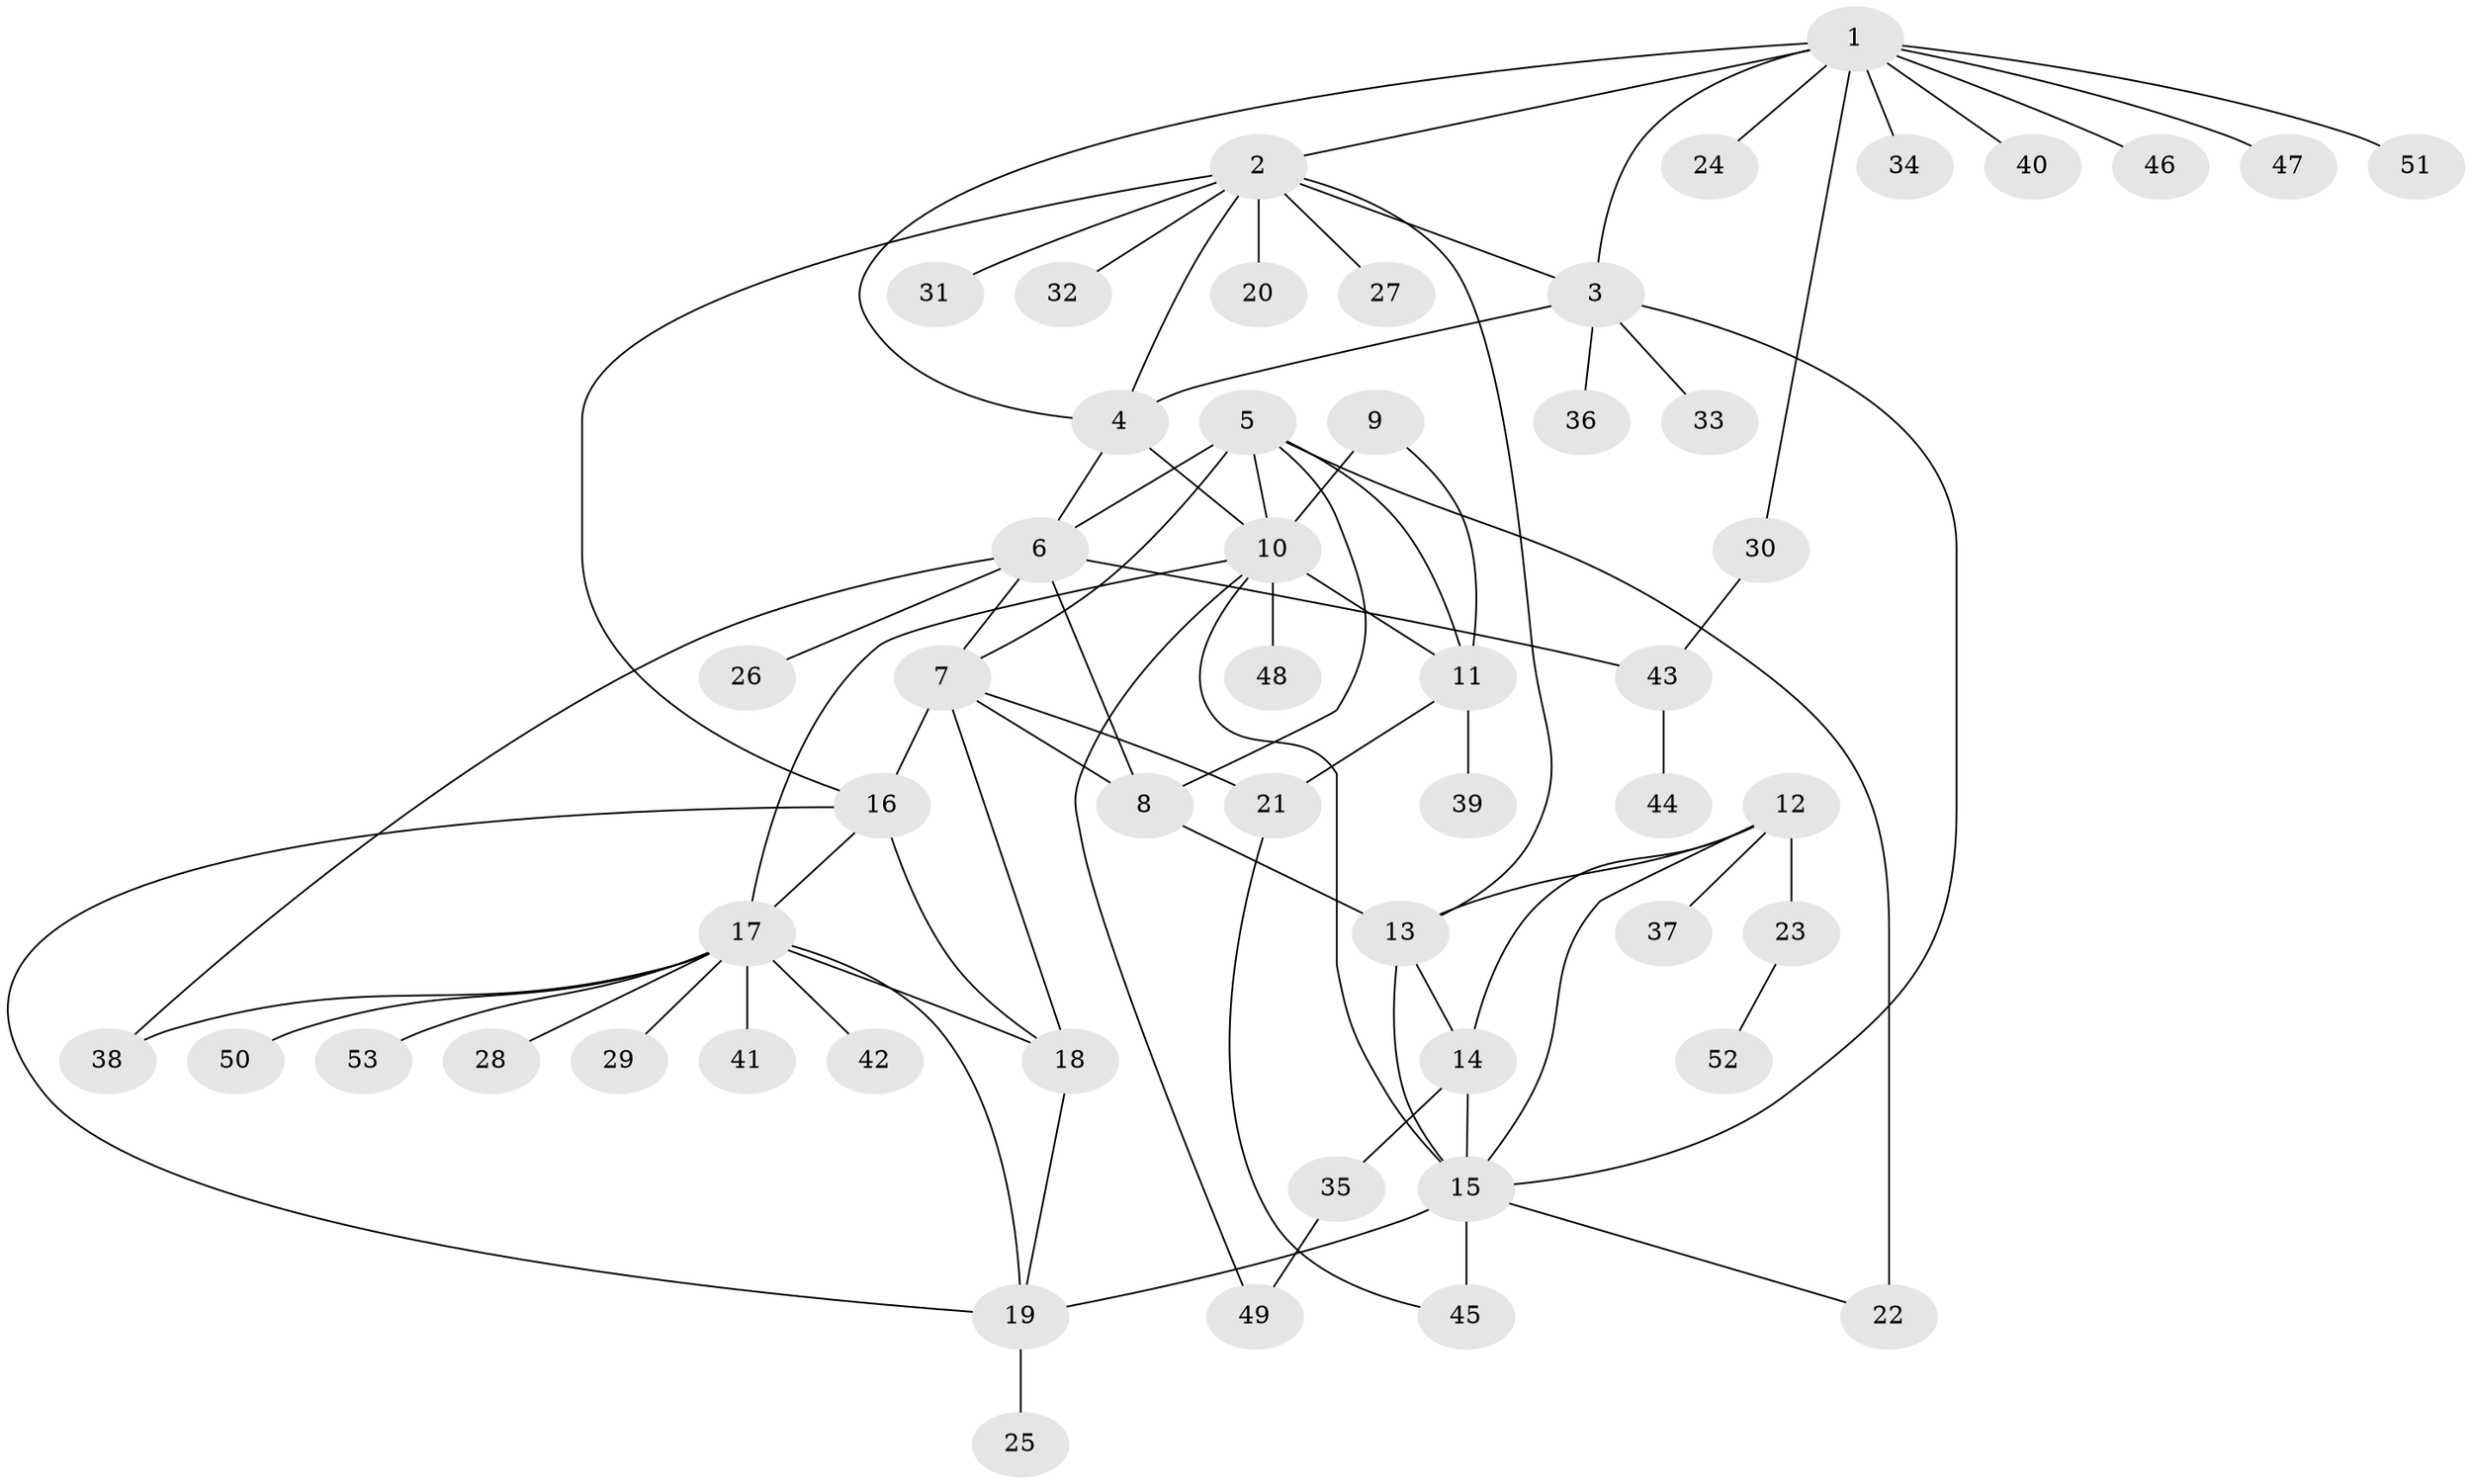 // original degree distribution, {11: 0.011494252873563218, 10: 0.011494252873563218, 7: 0.05747126436781609, 5: 0.04597701149425287, 8: 0.034482758620689655, 4: 0.04597701149425287, 9: 0.011494252873563218, 12: 0.011494252873563218, 6: 0.011494252873563218, 1: 0.5517241379310345, 2: 0.14942528735632185, 3: 0.05747126436781609}
// Generated by graph-tools (version 1.1) at 2025/52/03/04/25 22:52:21]
// undirected, 53 vertices, 80 edges
graph export_dot {
  node [color=gray90,style=filled];
  1;
  2;
  3;
  4;
  5;
  6;
  7;
  8;
  9;
  10;
  11;
  12;
  13;
  14;
  15;
  16;
  17;
  18;
  19;
  20;
  21;
  22;
  23;
  24;
  25;
  26;
  27;
  28;
  29;
  30;
  31;
  32;
  33;
  34;
  35;
  36;
  37;
  38;
  39;
  40;
  41;
  42;
  43;
  44;
  45;
  46;
  47;
  48;
  49;
  50;
  51;
  52;
  53;
  1 -- 2 [weight=1.0];
  1 -- 3 [weight=1.0];
  1 -- 4 [weight=1.0];
  1 -- 24 [weight=1.0];
  1 -- 30 [weight=1.0];
  1 -- 34 [weight=1.0];
  1 -- 40 [weight=1.0];
  1 -- 46 [weight=1.0];
  1 -- 47 [weight=1.0];
  1 -- 51 [weight=1.0];
  2 -- 3 [weight=1.0];
  2 -- 4 [weight=1.0];
  2 -- 13 [weight=1.0];
  2 -- 16 [weight=1.0];
  2 -- 20 [weight=1.0];
  2 -- 27 [weight=1.0];
  2 -- 31 [weight=1.0];
  2 -- 32 [weight=1.0];
  3 -- 4 [weight=1.0];
  3 -- 15 [weight=1.0];
  3 -- 33 [weight=1.0];
  3 -- 36 [weight=1.0];
  4 -- 6 [weight=1.0];
  4 -- 10 [weight=1.0];
  5 -- 6 [weight=1.0];
  5 -- 7 [weight=1.0];
  5 -- 8 [weight=1.0];
  5 -- 10 [weight=1.0];
  5 -- 11 [weight=1.0];
  5 -- 22 [weight=2.0];
  6 -- 7 [weight=1.0];
  6 -- 8 [weight=1.0];
  6 -- 26 [weight=1.0];
  6 -- 38 [weight=1.0];
  6 -- 43 [weight=1.0];
  7 -- 8 [weight=1.0];
  7 -- 16 [weight=1.0];
  7 -- 18 [weight=1.0];
  7 -- 21 [weight=1.0];
  8 -- 13 [weight=3.0];
  9 -- 10 [weight=5.0];
  9 -- 11 [weight=1.0];
  10 -- 11 [weight=2.0];
  10 -- 15 [weight=1.0];
  10 -- 17 [weight=1.0];
  10 -- 48 [weight=1.0];
  10 -- 49 [weight=1.0];
  11 -- 21 [weight=3.0];
  11 -- 39 [weight=1.0];
  12 -- 13 [weight=1.0];
  12 -- 14 [weight=1.0];
  12 -- 15 [weight=1.0];
  12 -- 23 [weight=1.0];
  12 -- 37 [weight=1.0];
  13 -- 14 [weight=1.0];
  13 -- 15 [weight=1.0];
  14 -- 15 [weight=1.0];
  14 -- 35 [weight=1.0];
  15 -- 19 [weight=1.0];
  15 -- 22 [weight=1.0];
  15 -- 45 [weight=1.0];
  16 -- 17 [weight=1.0];
  16 -- 18 [weight=1.0];
  16 -- 19 [weight=1.0];
  17 -- 18 [weight=1.0];
  17 -- 19 [weight=1.0];
  17 -- 28 [weight=1.0];
  17 -- 29 [weight=1.0];
  17 -- 38 [weight=1.0];
  17 -- 41 [weight=1.0];
  17 -- 42 [weight=1.0];
  17 -- 50 [weight=1.0];
  17 -- 53 [weight=1.0];
  18 -- 19 [weight=1.0];
  19 -- 25 [weight=1.0];
  21 -- 45 [weight=1.0];
  23 -- 52 [weight=1.0];
  30 -- 43 [weight=1.0];
  35 -- 49 [weight=1.0];
  43 -- 44 [weight=1.0];
}
